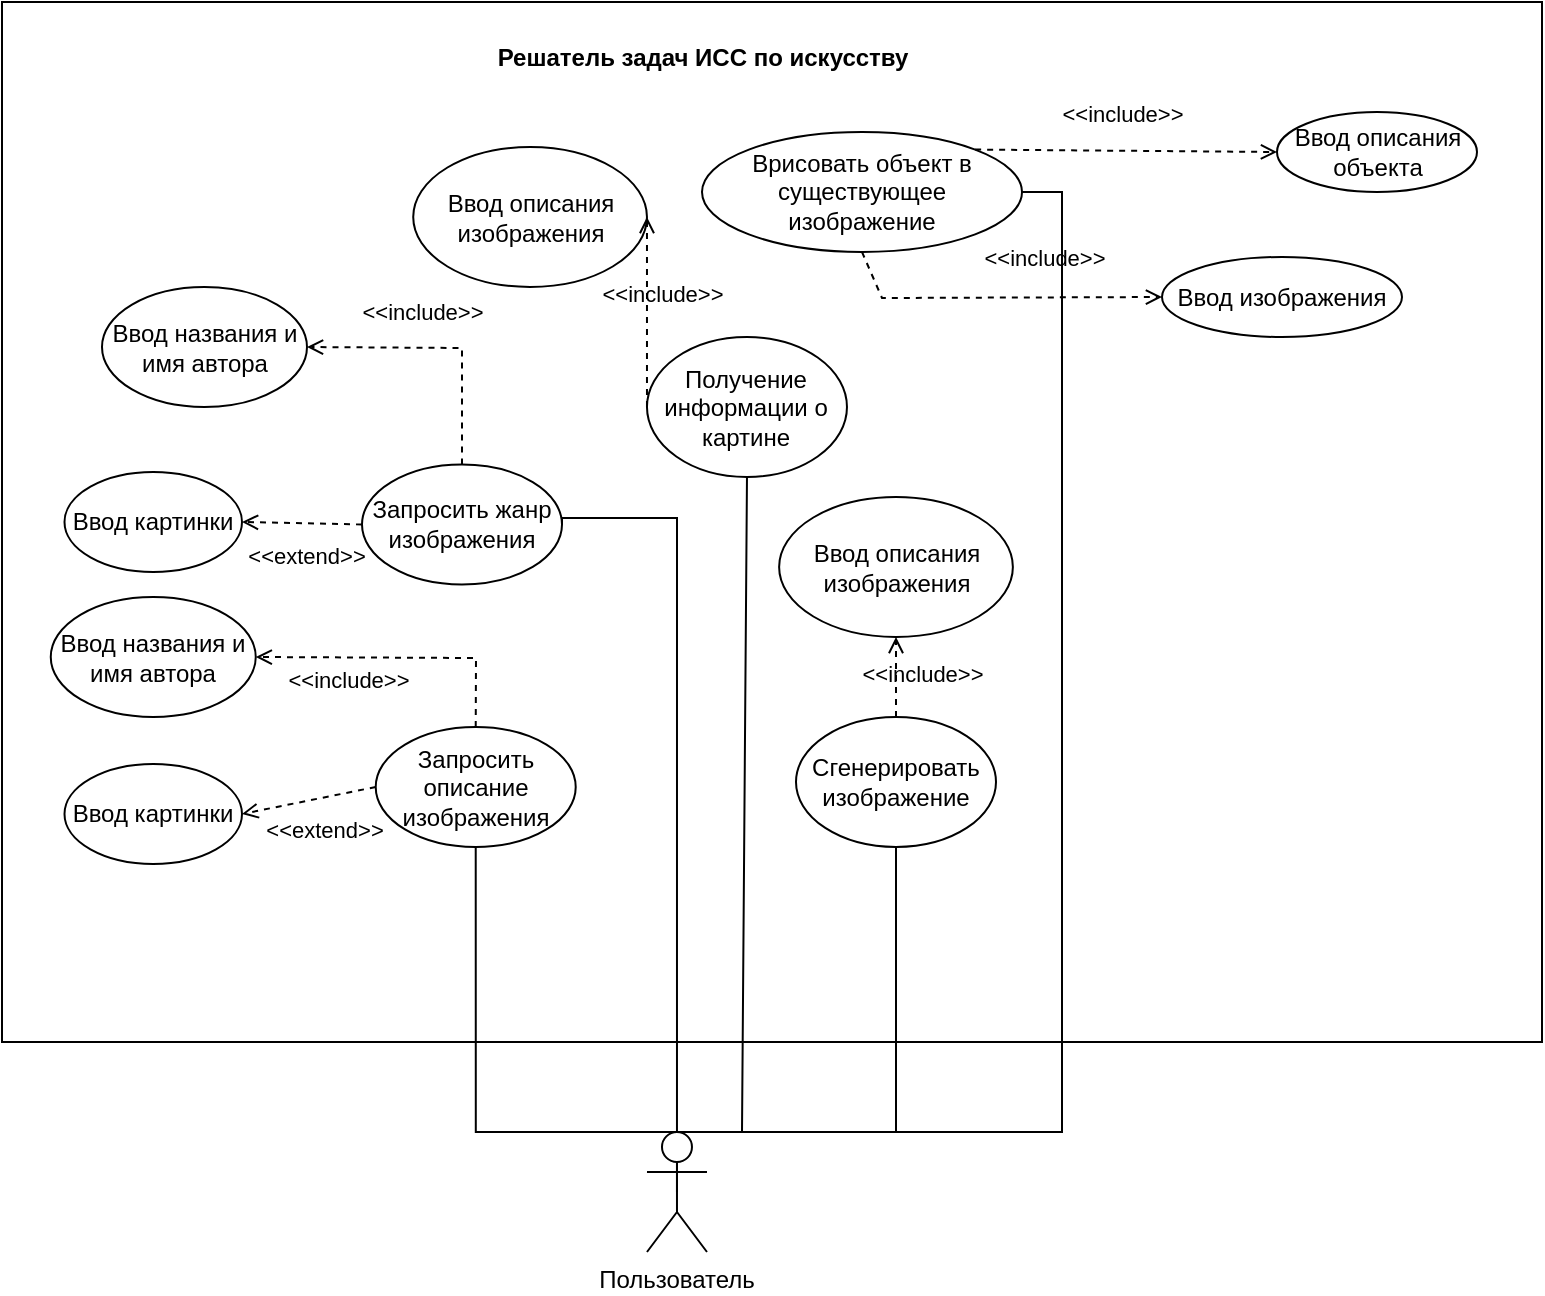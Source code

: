 <mxfile version="24.7.17">
  <diagram name="Страница — 1" id="Z_4q9XQ7YmPHP0ImOttk">
    <mxGraphModel dx="3434" dy="2513" grid="0" gridSize="10" guides="1" tooltips="1" connect="1" arrows="1" fold="1" page="1" pageScale="1" pageWidth="827" pageHeight="1169" math="0" shadow="0">
      <root>
        <mxCell id="0" />
        <mxCell id="1" parent="0" />
        <mxCell id="DrBXpGrBGp4-TtEhzc11-1" value="" style="html=1;whiteSpace=wrap;" parent="1" vertex="1">
          <mxGeometry x="-792" y="-709" width="770" height="520" as="geometry" />
        </mxCell>
        <mxCell id="DrBXpGrBGp4-TtEhzc11-5" value="Запросить описание изображения" style="ellipse;whiteSpace=wrap;html=1;" parent="1" vertex="1">
          <mxGeometry x="-605.14" y="-346.5" width="100" height="60" as="geometry" />
        </mxCell>
        <mxCell id="DrBXpGrBGp4-TtEhzc11-6" value="Решатель задач ИСС по искусству" style="text;align=center;fontStyle=1;verticalAlign=middle;spacingLeft=3;spacingRight=3;strokeColor=none;rotatable=0;points=[[0,0.5],[1,0.5]];portConstraint=eastwest;html=1;" parent="1" vertex="1">
          <mxGeometry x="-702" y="-694" width="520" height="26" as="geometry" />
        </mxCell>
        <mxCell id="DrBXpGrBGp4-TtEhzc11-7" value="Ввод картинки" style="ellipse;whiteSpace=wrap;html=1;" parent="1" vertex="1">
          <mxGeometry x="-760.75" y="-328" width="88.75" height="50" as="geometry" />
        </mxCell>
        <mxCell id="DrBXpGrBGp4-TtEhzc11-9" value="Ввод названия и имя автора" style="ellipse;whiteSpace=wrap;html=1;" parent="1" vertex="1">
          <mxGeometry x="-767.62" y="-411.5" width="102.5" height="60" as="geometry" />
        </mxCell>
        <mxCell id="DrBXpGrBGp4-TtEhzc11-10" value="&amp;lt;&amp;lt;include&amp;gt;&amp;gt;" style="edgeStyle=none;html=1;endArrow=open;verticalAlign=bottom;dashed=1;labelBackgroundColor=none;rounded=0;entryX=1;entryY=0.5;entryDx=0;entryDy=0;exitX=0.5;exitY=0;exitDx=0;exitDy=0;" parent="1" source="DrBXpGrBGp4-TtEhzc11-5" target="DrBXpGrBGp4-TtEhzc11-9" edge="1">
          <mxGeometry x="0.378" y="20" width="160" relative="1" as="geometry">
            <mxPoint x="-528.94" y="-371.54" as="sourcePoint" />
            <mxPoint x="-693.89" y="-414" as="targetPoint" />
            <Array as="points">
              <mxPoint x="-555" y="-381" />
            </Array>
            <mxPoint x="1" as="offset" />
          </mxGeometry>
        </mxCell>
        <mxCell id="DrBXpGrBGp4-TtEhzc11-11" value="Сгенерировать изображение" style="ellipse;whiteSpace=wrap;html=1;" parent="1" vertex="1">
          <mxGeometry x="-395" y="-351.5" width="100" height="65" as="geometry" />
        </mxCell>
        <mxCell id="DrBXpGrBGp4-TtEhzc11-13" value="" style="endArrow=none;html=1;edgeStyle=orthogonalEdgeStyle;rounded=0;exitX=0.5;exitY=1;exitDx=0;exitDy=0;entryX=0.5;entryY=0.5;entryDx=0;entryDy=0;entryPerimeter=0;" parent="1" source="DrBXpGrBGp4-TtEhzc11-5" target="DrBXpGrBGp4-TtEhzc11-38" edge="1">
          <mxGeometry relative="1" as="geometry">
            <mxPoint x="-429.51" y="-214" as="sourcePoint" />
            <mxPoint x="-269.51" y="-214" as="targetPoint" />
            <Array as="points">
              <mxPoint x="-555" y="-144" />
              <mxPoint x="-455" y="-144" />
            </Array>
          </mxGeometry>
        </mxCell>
        <mxCell id="DrBXpGrBGp4-TtEhzc11-14" value="Получение информации о картине" style="ellipse;whiteSpace=wrap;html=1;" parent="1" vertex="1">
          <mxGeometry x="-469.51" y="-541.5" width="100" height="70" as="geometry" />
        </mxCell>
        <mxCell id="DrBXpGrBGp4-TtEhzc11-15" value="Ввод описания изображения" style="ellipse;whiteSpace=wrap;html=1;" parent="1" vertex="1">
          <mxGeometry x="-586.39" y="-636.5" width="116.88" height="70" as="geometry" />
        </mxCell>
        <mxCell id="DrBXpGrBGp4-TtEhzc11-16" value="&amp;lt;&amp;lt;include&amp;gt;&amp;gt;" style="edgeStyle=none;html=1;endArrow=open;verticalAlign=bottom;dashed=1;labelBackgroundColor=none;rounded=0;entryX=1;entryY=0.5;entryDx=0;entryDy=0;exitX=0;exitY=0.5;exitDx=0;exitDy=0;" parent="1" source="DrBXpGrBGp4-TtEhzc11-14" target="DrBXpGrBGp4-TtEhzc11-15" edge="1">
          <mxGeometry y="-8" width="160" relative="1" as="geometry">
            <mxPoint x="-192.37" y="-601.5" as="sourcePoint" />
            <mxPoint x="-331" y="-661.5" as="targetPoint" />
            <Array as="points" />
            <mxPoint as="offset" />
          </mxGeometry>
        </mxCell>
        <mxCell id="DrBXpGrBGp4-TtEhzc11-33" value="" style="endArrow=none;html=1;edgeStyle=orthogonalEdgeStyle;rounded=0;entryX=1;entryY=0.5;entryDx=0;entryDy=0;exitX=0.5;exitY=0;exitDx=0;exitDy=0;exitPerimeter=0;" parent="1" source="DrBXpGrBGp4-TtEhzc11-38" target="DrBXpGrBGp4-TtEhzc11-39" edge="1">
          <mxGeometry relative="1" as="geometry">
            <mxPoint x="348" y="-394" as="sourcePoint" />
            <mxPoint x="348" y="-554" as="targetPoint" />
            <Array as="points">
              <mxPoint x="-262" y="-144" />
              <mxPoint x="-262" y="-614" />
            </Array>
          </mxGeometry>
        </mxCell>
        <mxCell id="DrBXpGrBGp4-TtEhzc11-38" value="Пользователь" style="shape=umlActor;verticalLabelPosition=bottom;verticalAlign=top;html=1;outlineConnect=0;" parent="1" vertex="1">
          <mxGeometry x="-469.51" y="-144" width="30" height="60" as="geometry" />
        </mxCell>
        <mxCell id="DrBXpGrBGp4-TtEhzc11-39" value="Врисовать объект в существующее изображение" style="ellipse;whiteSpace=wrap;html=1;" parent="1" vertex="1">
          <mxGeometry x="-442" y="-644" width="160" height="60" as="geometry" />
        </mxCell>
        <mxCell id="DrBXpGrBGp4-TtEhzc11-57" value="Ввод описания объекта" style="ellipse;whiteSpace=wrap;html=1;" parent="1" vertex="1">
          <mxGeometry x="-154.5" y="-654" width="100" height="40" as="geometry" />
        </mxCell>
        <mxCell id="DrBXpGrBGp4-TtEhzc11-60" value="&amp;lt;&amp;lt;include&amp;gt;&amp;gt;" style="edgeStyle=none;html=1;endArrow=open;verticalAlign=bottom;dashed=1;labelBackgroundColor=none;rounded=0;entryX=0;entryY=0.5;entryDx=0;entryDy=0;exitX=1;exitY=0;exitDx=0;exitDy=0;" parent="1" source="DrBXpGrBGp4-TtEhzc11-39" target="DrBXpGrBGp4-TtEhzc11-57" edge="1">
          <mxGeometry x="-0.028" y="9" width="160" relative="1" as="geometry">
            <mxPoint x="-198" y="-334" as="sourcePoint" />
            <mxPoint x="-293" y="-334" as="targetPoint" />
            <Array as="points" />
            <mxPoint as="offset" />
          </mxGeometry>
        </mxCell>
        <mxCell id="DrBXpGrBGp4-TtEhzc11-69" value="Ввод изображения" style="ellipse;whiteSpace=wrap;html=1;" parent="1" vertex="1">
          <mxGeometry x="-212" y="-581.5" width="120" height="40" as="geometry" />
        </mxCell>
        <mxCell id="DrBXpGrBGp4-TtEhzc11-70" value="&amp;lt;&amp;lt;include&amp;gt;&amp;gt;" style="edgeStyle=none;html=1;endArrow=open;verticalAlign=bottom;dashed=1;labelBackgroundColor=none;rounded=0;exitX=0.5;exitY=1;exitDx=0;exitDy=0;entryX=0;entryY=0.5;entryDx=0;entryDy=0;" parent="1" source="DrBXpGrBGp4-TtEhzc11-39" target="DrBXpGrBGp4-TtEhzc11-69" edge="1">
          <mxGeometry x="0.287" y="11" width="160" relative="1" as="geometry">
            <mxPoint x="-35" y="-397" as="sourcePoint" />
            <mxPoint x="-112" y="-694" as="targetPoint" />
            <Array as="points">
              <mxPoint x="-352" y="-561" />
            </Array>
            <mxPoint as="offset" />
          </mxGeometry>
        </mxCell>
        <mxCell id="DrBXpGrBGp4-TtEhzc11-72" value="&amp;lt;&amp;lt;extend&amp;gt;&amp;gt;" style="edgeStyle=none;html=1;endArrow=open;verticalAlign=bottom;dashed=1;labelBackgroundColor=none;rounded=0;entryX=1;entryY=0.5;entryDx=0;entryDy=0;exitX=0;exitY=0.5;exitDx=0;exitDy=0;" parent="1" source="DrBXpGrBGp4-TtEhzc11-5" target="DrBXpGrBGp4-TtEhzc11-7" edge="1">
          <mxGeometry x="-0.087" y="25" width="160" relative="1" as="geometry">
            <mxPoint x="-1085.75" y="-257.0" as="sourcePoint" />
            <mxPoint x="-1128.12" y="-194.5" as="targetPoint" />
            <Array as="points" />
            <mxPoint as="offset" />
          </mxGeometry>
        </mxCell>
        <mxCell id="DrBXpGrBGp4-TtEhzc11-73" value="Запросить жанр изображения" style="ellipse;whiteSpace=wrap;html=1;" parent="1" vertex="1">
          <mxGeometry x="-612" y="-477.75" width="100" height="60" as="geometry" />
        </mxCell>
        <mxCell id="DrBXpGrBGp4-TtEhzc11-74" value="Ввод картинки" style="ellipse;whiteSpace=wrap;html=1;" parent="1" vertex="1">
          <mxGeometry x="-760.75" y="-474" width="88.75" height="50" as="geometry" />
        </mxCell>
        <mxCell id="DrBXpGrBGp4-TtEhzc11-75" value="Ввод названия и имя автора" style="ellipse;whiteSpace=wrap;html=1;" parent="1" vertex="1">
          <mxGeometry x="-742" y="-566.5" width="102.5" height="60" as="geometry" />
        </mxCell>
        <mxCell id="DrBXpGrBGp4-TtEhzc11-76" value="&amp;lt;&amp;lt;include&amp;gt;&amp;gt;" style="edgeStyle=none;html=1;endArrow=open;verticalAlign=bottom;dashed=1;labelBackgroundColor=none;rounded=0;entryX=1;entryY=0.5;entryDx=0;entryDy=0;exitX=0.5;exitY=0;exitDx=0;exitDy=0;" parent="1" source="DrBXpGrBGp4-TtEhzc11-73" target="DrBXpGrBGp4-TtEhzc11-75" edge="1">
          <mxGeometry x="0.147" y="-9" width="160" relative="1" as="geometry">
            <mxPoint x="-764.55" y="-331.54" as="sourcePoint" />
            <mxPoint x="-929.5" y="-374" as="targetPoint" />
            <Array as="points">
              <mxPoint x="-562" y="-536" />
            </Array>
            <mxPoint as="offset" />
          </mxGeometry>
        </mxCell>
        <mxCell id="DrBXpGrBGp4-TtEhzc11-77" value="" style="endArrow=none;html=1;edgeStyle=orthogonalEdgeStyle;rounded=0;exitX=1;exitY=0.5;exitDx=0;exitDy=0;entryX=0.5;entryY=0;entryDx=0;entryDy=0;entryPerimeter=0;" parent="1" source="DrBXpGrBGp4-TtEhzc11-73" target="DrBXpGrBGp4-TtEhzc11-38" edge="1">
          <mxGeometry relative="1" as="geometry">
            <mxPoint x="-665.12" y="-174" as="sourcePoint" />
            <mxPoint x="-690.12" y="-74" as="targetPoint" />
            <Array as="points">
              <mxPoint x="-455" y="-451" />
            </Array>
          </mxGeometry>
        </mxCell>
        <mxCell id="DrBXpGrBGp4-TtEhzc11-80" value="&amp;lt;&amp;lt;extend&amp;gt;&amp;gt;" style="edgeStyle=none;html=1;endArrow=open;verticalAlign=bottom;dashed=1;labelBackgroundColor=none;rounded=0;entryX=1;entryY=0.5;entryDx=0;entryDy=0;exitX=0;exitY=0.5;exitDx=0;exitDy=0;" parent="1" source="DrBXpGrBGp4-TtEhzc11-73" target="DrBXpGrBGp4-TtEhzc11-74" edge="1">
          <mxGeometry x="-0.087" y="25" width="160" relative="1" as="geometry">
            <mxPoint x="-918.12" y="-414" as="sourcePoint" />
            <mxPoint x="-883.12" y="-214" as="targetPoint" />
            <Array as="points" />
            <mxPoint as="offset" />
          </mxGeometry>
        </mxCell>
        <mxCell id="DrBXpGrBGp4-TtEhzc11-82" value="" style="endArrow=none;html=1;rounded=0;exitX=0.5;exitY=0;exitDx=0;exitDy=0;exitPerimeter=0;entryX=0.5;entryY=1;entryDx=0;entryDy=0;" parent="1" source="DrBXpGrBGp4-TtEhzc11-38" target="DrBXpGrBGp4-TtEhzc11-14" edge="1">
          <mxGeometry width="50" height="50" relative="1" as="geometry">
            <mxPoint x="-442" y="-334" as="sourcePoint" />
            <mxPoint x="-392" y="-384" as="targetPoint" />
            <Array as="points">
              <mxPoint x="-422" y="-144" />
            </Array>
          </mxGeometry>
        </mxCell>
        <mxCell id="DrBXpGrBGp4-TtEhzc11-84" value="Ввод описания изображения" style="ellipse;whiteSpace=wrap;html=1;" parent="1" vertex="1">
          <mxGeometry x="-403.44" y="-461.5" width="116.88" height="70" as="geometry" />
        </mxCell>
        <mxCell id="DrBXpGrBGp4-TtEhzc11-85" value="&amp;lt;&amp;lt;include&amp;gt;&amp;gt;" style="edgeStyle=none;html=1;endArrow=open;verticalAlign=bottom;dashed=1;labelBackgroundColor=none;rounded=0;entryX=0.5;entryY=1;entryDx=0;entryDy=0;exitX=0.5;exitY=0;exitDx=0;exitDy=0;" parent="1" source="DrBXpGrBGp4-TtEhzc11-11" target="DrBXpGrBGp4-TtEhzc11-84" edge="1">
          <mxGeometry x="-0.375" y="-13" width="160" relative="1" as="geometry">
            <mxPoint x="-460" y="-496" as="sourcePoint" />
            <mxPoint x="-460" y="-591" as="targetPoint" />
            <Array as="points" />
            <mxPoint as="offset" />
          </mxGeometry>
        </mxCell>
        <mxCell id="DrBXpGrBGp4-TtEhzc11-86" value="" style="endArrow=none;html=1;rounded=0;exitX=0.5;exitY=0;exitDx=0;exitDy=0;exitPerimeter=0;entryX=0.5;entryY=1;entryDx=0;entryDy=0;" parent="1" source="DrBXpGrBGp4-TtEhzc11-38" target="DrBXpGrBGp4-TtEhzc11-11" edge="1">
          <mxGeometry width="50" height="50" relative="1" as="geometry">
            <mxPoint x="-362" y="-154" as="sourcePoint" />
            <mxPoint x="-312" y="-204" as="targetPoint" />
            <Array as="points">
              <mxPoint x="-345" y="-144" />
            </Array>
          </mxGeometry>
        </mxCell>
      </root>
    </mxGraphModel>
  </diagram>
</mxfile>
